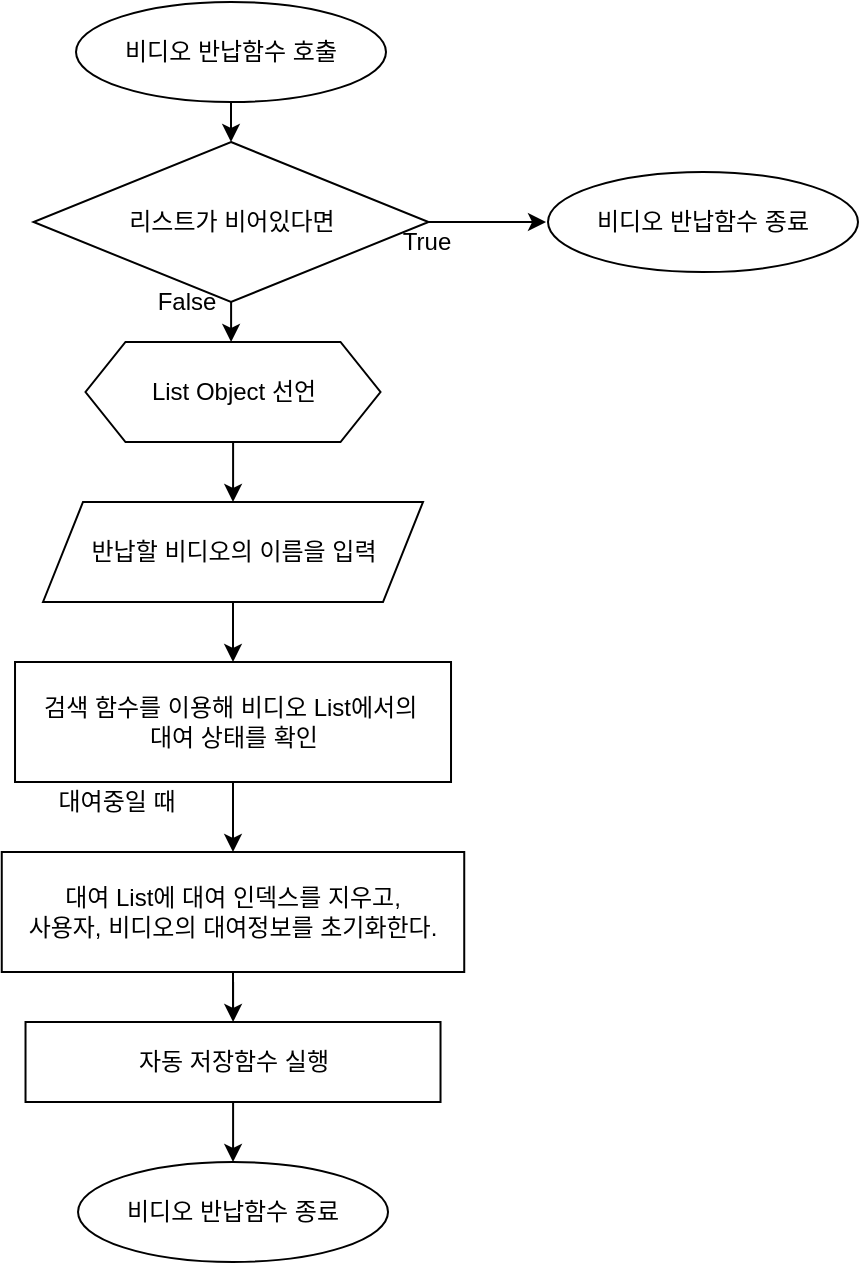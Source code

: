 <mxfile version="13.7.9" type="device"><diagram id="6jmNVvHfpzubFy3tRc5I" name="Page-1"><mxGraphModel dx="1326" dy="806" grid="1" gridSize="10" guides="1" tooltips="1" connect="1" arrows="1" fold="1" page="1" pageScale="1" pageWidth="1390" pageHeight="980" math="0" shadow="0"><root><mxCell id="0"/><mxCell id="1" parent="0"/><mxCell id="dYZ1K3Fh2hrOy6LDod5B-1" value="" style="edgeStyle=orthogonalEdgeStyle;rounded=0;orthogonalLoop=1;jettySize=auto;html=1;" parent="1" source="dYZ1K3Fh2hrOy6LDod5B-2" target="dYZ1K3Fh2hrOy6LDod5B-19" edge="1"><mxGeometry relative="1" as="geometry"/></mxCell><mxCell id="dYZ1K3Fh2hrOy6LDod5B-2" value="비디오 반납함수 호출" style="ellipse;whiteSpace=wrap;html=1;" parent="1" vertex="1"><mxGeometry x="574" y="40" width="155" height="50" as="geometry"/></mxCell><mxCell id="dYZ1K3Fh2hrOy6LDod5B-3" style="edgeStyle=orthogonalEdgeStyle;rounded=0;orthogonalLoop=1;jettySize=auto;html=1;entryX=0.5;entryY=0;entryDx=0;entryDy=0;" parent="1" source="dYZ1K3Fh2hrOy6LDod5B-4" target="k6w4eUm7q7jcXKIVO0nV-1" edge="1"><mxGeometry relative="1" as="geometry"><mxPoint x="652.505" y="360" as="targetPoint"/></mxGeometry></mxCell><mxCell id="dYZ1K3Fh2hrOy6LDod5B-4" value="반납할 비디오의 이름을 입력" style="shape=parallelogram;perimeter=parallelogramPerimeter;whiteSpace=wrap;html=1;fixedSize=1;" parent="1" vertex="1"><mxGeometry x="557.5" y="290" width="190" height="50" as="geometry"/></mxCell><mxCell id="dYZ1K3Fh2hrOy6LDod5B-5" style="edgeStyle=orthogonalEdgeStyle;rounded=0;orthogonalLoop=1;jettySize=auto;html=1;entryX=0.5;entryY=0;entryDx=0;entryDy=0;" parent="1" source="dYZ1K3Fh2hrOy6LDod5B-6" target="dYZ1K3Fh2hrOy6LDod5B-4" edge="1"><mxGeometry relative="1" as="geometry"/></mxCell><mxCell id="dYZ1K3Fh2hrOy6LDod5B-6" value="List Object 선언" style="shape=hexagon;perimeter=hexagonPerimeter2;whiteSpace=wrap;html=1;fixedSize=1;" parent="1" vertex="1"><mxGeometry x="578.75" y="210" width="147.5" height="50" as="geometry"/></mxCell><mxCell id="dYZ1K3Fh2hrOy6LDod5B-7" value="" style="edgeStyle=orthogonalEdgeStyle;rounded=0;orthogonalLoop=1;jettySize=auto;html=1;exitX=0.5;exitY=1;exitDx=0;exitDy=0;" parent="1" source="k6w4eUm7q7jcXKIVO0nV-1" edge="1"><mxGeometry relative="1" as="geometry"><mxPoint x="652.5" y="465" as="targetPoint"/><mxPoint x="652.6" y="439.973" as="sourcePoint"/></mxGeometry></mxCell><mxCell id="dYZ1K3Fh2hrOy6LDod5B-10" style="edgeStyle=orthogonalEdgeStyle;rounded=0;orthogonalLoop=1;jettySize=auto;html=1;entryX=0.5;entryY=0;entryDx=0;entryDy=0;" parent="1" source="dYZ1K3Fh2hrOy6LDod5B-11" target="dYZ1K3Fh2hrOy6LDod5B-14" edge="1"><mxGeometry relative="1" as="geometry"/></mxCell><mxCell id="dYZ1K3Fh2hrOy6LDod5B-11" value="자동 저장함수 실행" style="rounded=0;whiteSpace=wrap;html=1;" parent="1" vertex="1"><mxGeometry x="548.76" y="550" width="207.5" height="40" as="geometry"/></mxCell><mxCell id="dYZ1K3Fh2hrOy6LDod5B-12" value="" style="edgeStyle=orthogonalEdgeStyle;rounded=0;orthogonalLoop=1;jettySize=auto;html=1;" parent="1" source="dYZ1K3Fh2hrOy6LDod5B-13" target="dYZ1K3Fh2hrOy6LDod5B-11" edge="1"><mxGeometry relative="1" as="geometry"/></mxCell><mxCell id="dYZ1K3Fh2hrOy6LDod5B-13" value="대여 List에 대여 인덱스를 지우고, &lt;br&gt;사용자, 비디오의 대여정보를 초기화한다." style="rounded=0;whiteSpace=wrap;html=1;" parent="1" vertex="1"><mxGeometry x="536.88" y="465" width="231.24" height="60" as="geometry"/></mxCell><mxCell id="dYZ1K3Fh2hrOy6LDod5B-14" value="비디오 반납함수 종료" style="ellipse;whiteSpace=wrap;html=1;" parent="1" vertex="1"><mxGeometry x="575.01" y="620" width="155" height="50" as="geometry"/></mxCell><mxCell id="dYZ1K3Fh2hrOy6LDod5B-15" value="대여중일 때" style="text;html=1;align=center;verticalAlign=middle;resizable=0;points=[];autosize=1;" parent="1" vertex="1"><mxGeometry x="553.76" y="430" width="80" height="20" as="geometry"/></mxCell><mxCell id="dYZ1K3Fh2hrOy6LDod5B-16" value="비디오 반납함수 종료" style="ellipse;whiteSpace=wrap;html=1;" parent="1" vertex="1"><mxGeometry x="810" y="125" width="155" height="50" as="geometry"/></mxCell><mxCell id="dYZ1K3Fh2hrOy6LDod5B-17" value="" style="edgeStyle=orthogonalEdgeStyle;rounded=0;orthogonalLoop=1;jettySize=auto;html=1;" parent="1" source="dYZ1K3Fh2hrOy6LDod5B-19" edge="1"><mxGeometry relative="1" as="geometry"><mxPoint x="651.61" y="210" as="targetPoint"/></mxGeometry></mxCell><mxCell id="dYZ1K3Fh2hrOy6LDod5B-18" value="" style="edgeStyle=orthogonalEdgeStyle;rounded=0;orthogonalLoop=1;jettySize=auto;html=1;" parent="1" source="dYZ1K3Fh2hrOy6LDod5B-19" edge="1"><mxGeometry relative="1" as="geometry"><mxPoint x="809.015" y="150" as="targetPoint"/></mxGeometry></mxCell><mxCell id="dYZ1K3Fh2hrOy6LDod5B-19" value="리스트가 비어있다면" style="rhombus;whiteSpace=wrap;html=1;" parent="1" vertex="1"><mxGeometry x="552.76" y="110" width="197.51" height="80" as="geometry"/></mxCell><mxCell id="dYZ1K3Fh2hrOy6LDod5B-20" value="False" style="text;html=1;align=center;verticalAlign=middle;resizable=0;points=[];autosize=1;" parent="1" vertex="1"><mxGeometry x="609.01" y="180" width="40" height="20" as="geometry"/></mxCell><mxCell id="dYZ1K3Fh2hrOy6LDod5B-21" value="True" style="text;html=1;align=center;verticalAlign=middle;resizable=0;points=[];autosize=1;" parent="1" vertex="1"><mxGeometry x="729.02" y="150" width="40" height="20" as="geometry"/></mxCell><mxCell id="k6w4eUm7q7jcXKIVO0nV-1" value="&lt;span&gt;검색 함수를 이용해 비디오 List에서의&amp;nbsp;&lt;/span&gt;&lt;br&gt;&lt;span&gt;대여 상태를 확인&lt;/span&gt;" style="rounded=0;whiteSpace=wrap;html=1;" vertex="1" parent="1"><mxGeometry x="543.51" y="370" width="218" height="60" as="geometry"/></mxCell></root></mxGraphModel></diagram></mxfile>